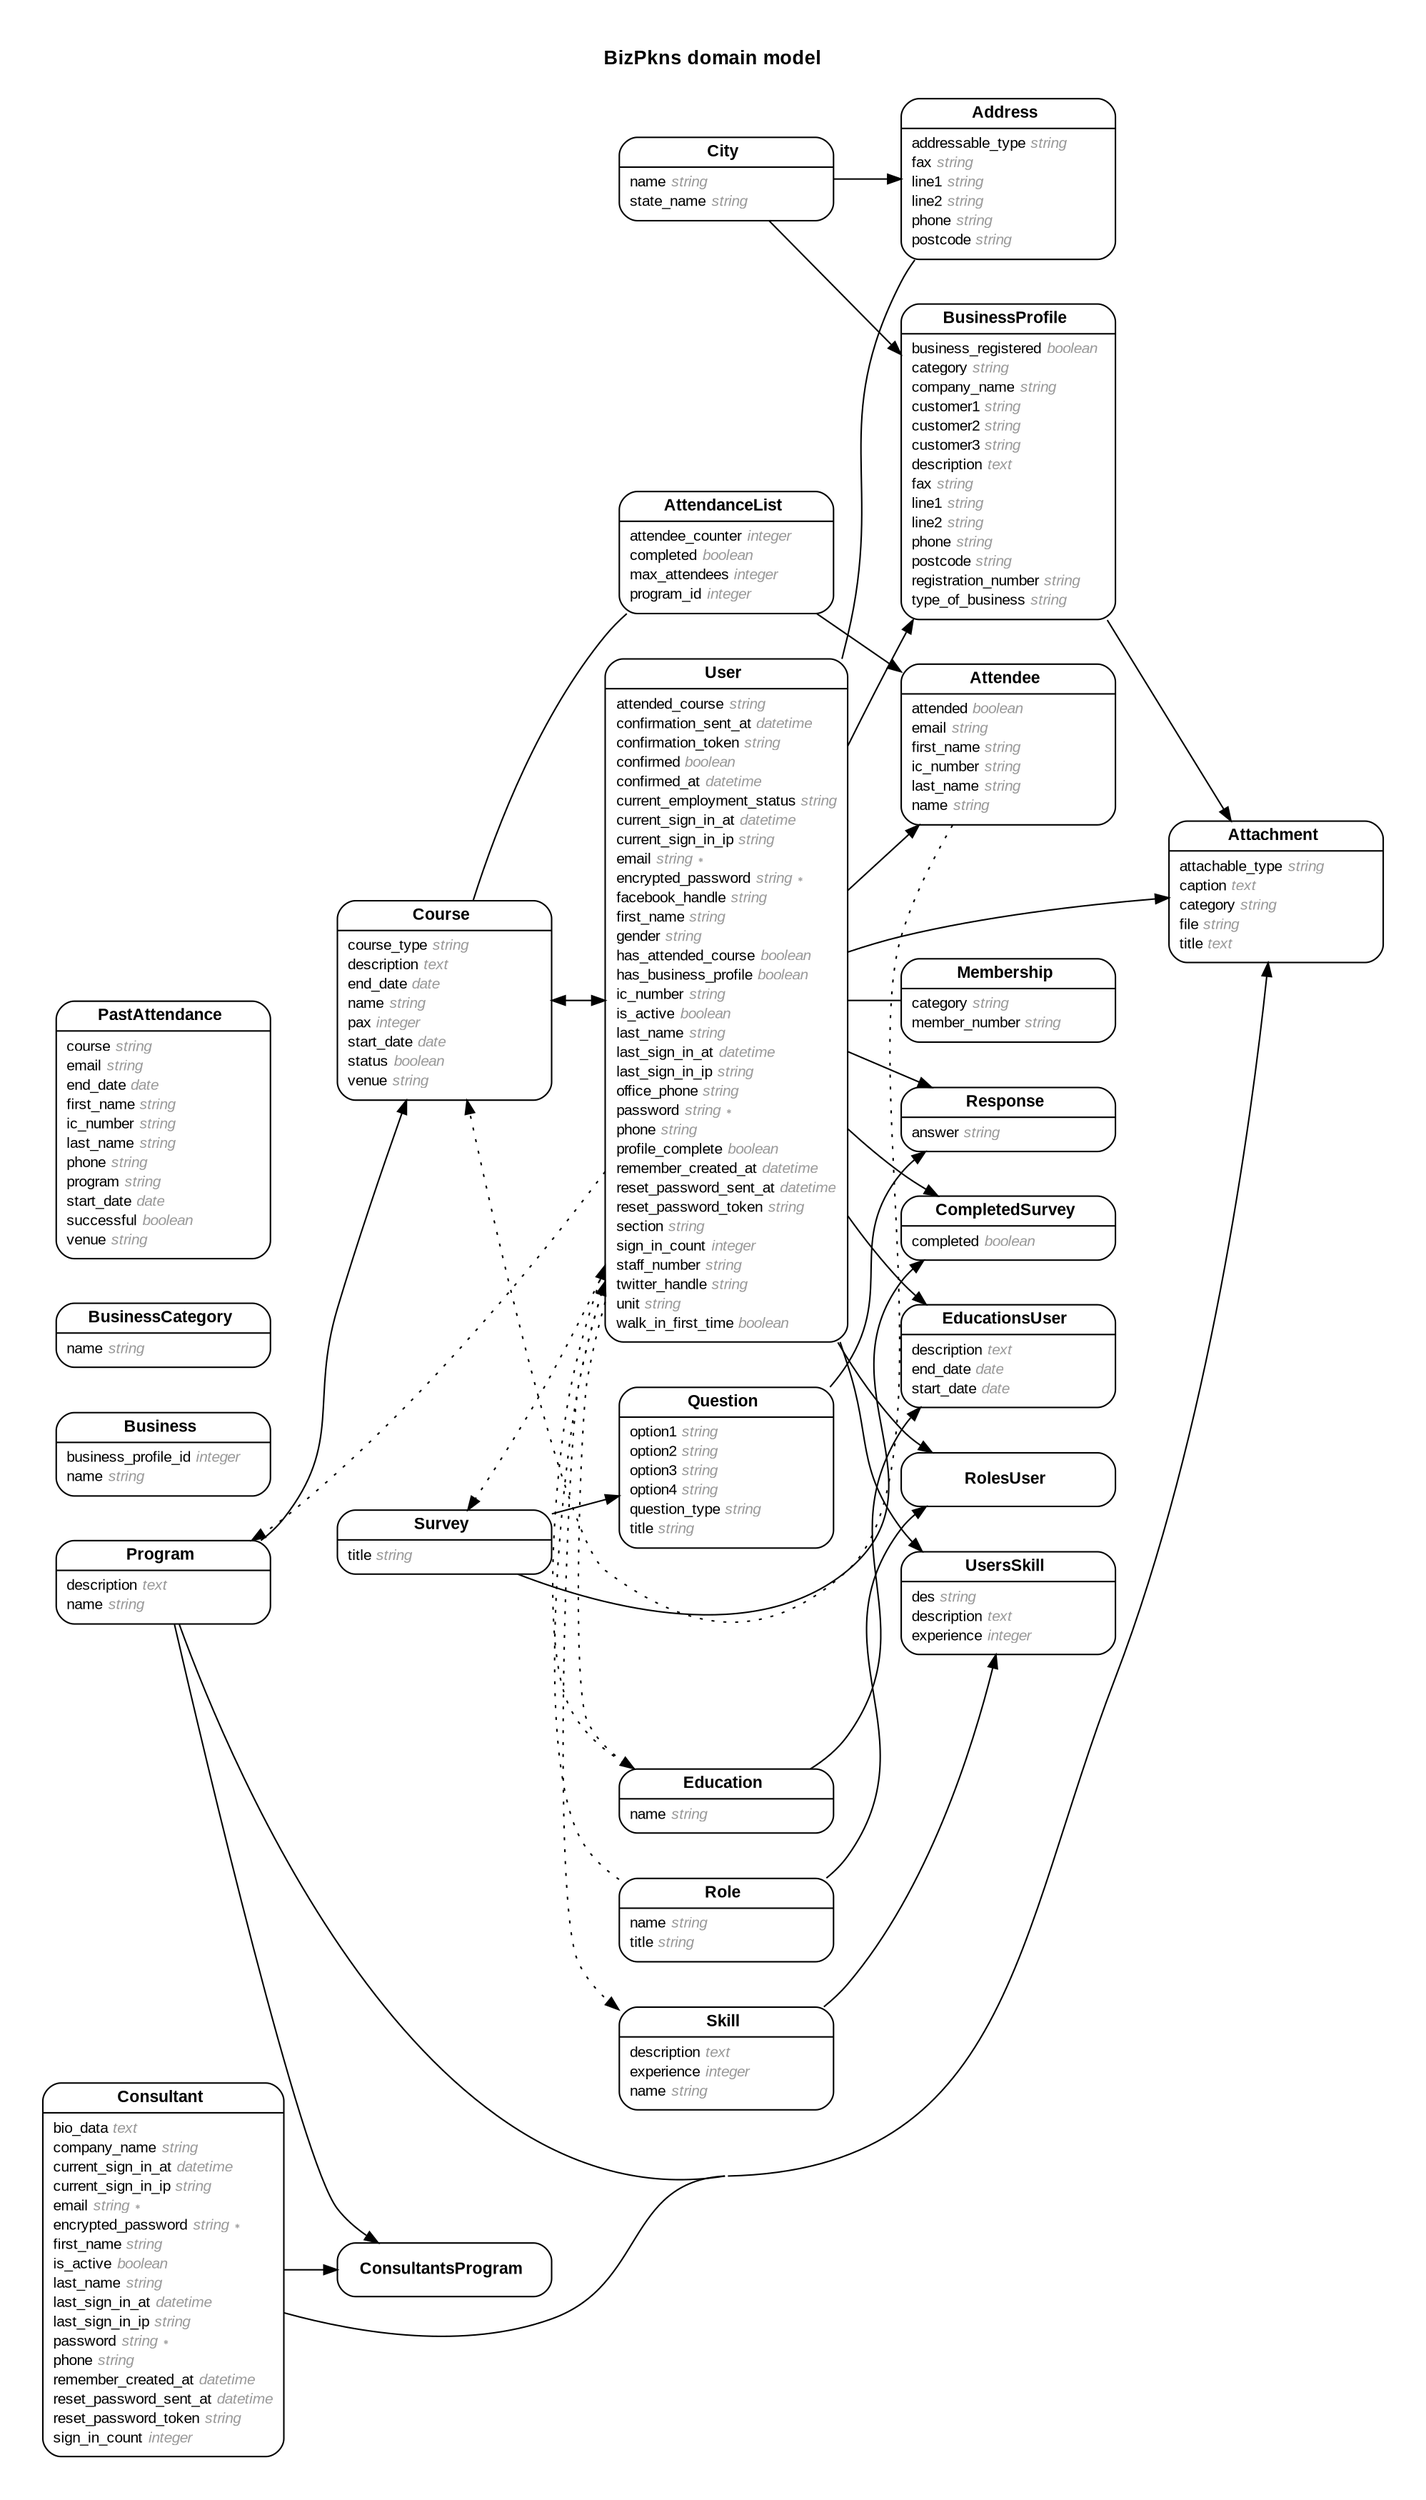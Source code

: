 digraph BizPkns {
rankdir = "LR";
ranksep = "0.5";
nodesep = "0.4";
pad = "0.4,0.4";
margin = "0,0";
concentrate = "true";
labelloc = "t";
fontsize = "13";
fontname = "Arial Bold";
node[ shape  =  "Mrecord" , fontsize  =  "10" , fontname  =  "Arial" , margin  =  "0.07,0.05" , penwidth  =  "1.0"];
edge[ fontname  =  "Arial" , fontsize  =  "7" , dir  =  "both" , arrowsize  =  "0.9" , penwidth  =  "1.0" , labelangle  =  "32" , labeldistance  =  "1.8"];
label = "BizPkns domain model\n\n";
m_Address [label = <<table border="0" align="center" cellspacing="0.5" cellpadding="0" width="134">
  <tr><td align="center" valign="bottom" width="130"><font face="Arial Bold" point-size="11">Address</font></td></tr>
</table>
|
<table border="0" align="left" cellspacing="2" cellpadding="0" width="134">
  <tr><td align="left" width="130" port="addressable_type">addressable_type <font face="Arial Italic" color="grey60">string</font></td></tr>
  <tr><td align="left" width="130" port="fax">fax <font face="Arial Italic" color="grey60">string</font></td></tr>
  <tr><td align="left" width="130" port="line1">line1 <font face="Arial Italic" color="grey60">string</font></td></tr>
  <tr><td align="left" width="130" port="line2">line2 <font face="Arial Italic" color="grey60">string</font></td></tr>
  <tr><td align="left" width="130" port="phone">phone <font face="Arial Italic" color="grey60">string</font></td></tr>
  <tr><td align="left" width="130" port="postcode">postcode <font face="Arial Italic" color="grey60">string</font></td></tr>
</table>
>];
m_Attachment [label = <<table border="0" align="center" cellspacing="0.5" cellpadding="0" width="134">
  <tr><td align="center" valign="bottom" width="130"><font face="Arial Bold" point-size="11">Attachment</font></td></tr>
</table>
|
<table border="0" align="left" cellspacing="2" cellpadding="0" width="134">
  <tr><td align="left" width="130" port="attachable_type">attachable_type <font face="Arial Italic" color="grey60">string</font></td></tr>
  <tr><td align="left" width="130" port="caption">caption <font face="Arial Italic" color="grey60">text</font></td></tr>
  <tr><td align="left" width="130" port="category">category <font face="Arial Italic" color="grey60">string</font></td></tr>
  <tr><td align="left" width="130" port="file">file <font face="Arial Italic" color="grey60">string</font></td></tr>
  <tr><td align="left" width="130" port="title">title <font face="Arial Italic" color="grey60">text</font></td></tr>
</table>
>];
m_AttendanceList [label = <<table border="0" align="center" cellspacing="0.5" cellpadding="0" width="134">
  <tr><td align="center" valign="bottom" width="130"><font face="Arial Bold" point-size="11">AttendanceList</font></td></tr>
</table>
|
<table border="0" align="left" cellspacing="2" cellpadding="0" width="134">
  <tr><td align="left" width="130" port="attendee_counter">attendee_counter <font face="Arial Italic" color="grey60">integer</font></td></tr>
  <tr><td align="left" width="130" port="completed">completed <font face="Arial Italic" color="grey60">boolean</font></td></tr>
  <tr><td align="left" width="130" port="max_attendees">max_attendees <font face="Arial Italic" color="grey60">integer</font></td></tr>
  <tr><td align="left" width="130" port="program_id">program_id <font face="Arial Italic" color="grey60">integer</font></td></tr>
</table>
>];
m_Attendee [label = <<table border="0" align="center" cellspacing="0.5" cellpadding="0" width="134">
  <tr><td align="center" valign="bottom" width="130"><font face="Arial Bold" point-size="11">Attendee</font></td></tr>
</table>
|
<table border="0" align="left" cellspacing="2" cellpadding="0" width="134">
  <tr><td align="left" width="130" port="attended">attended <font face="Arial Italic" color="grey60">boolean</font></td></tr>
  <tr><td align="left" width="130" port="email">email <font face="Arial Italic" color="grey60">string</font></td></tr>
  <tr><td align="left" width="130" port="first_name">first_name <font face="Arial Italic" color="grey60">string</font></td></tr>
  <tr><td align="left" width="130" port="ic_number">ic_number <font face="Arial Italic" color="grey60">string</font></td></tr>
  <tr><td align="left" width="130" port="last_name">last_name <font face="Arial Italic" color="grey60">string</font></td></tr>
  <tr><td align="left" width="130" port="name">name <font face="Arial Italic" color="grey60">string</font></td></tr>
</table>
>];
m_Business [label = <<table border="0" align="center" cellspacing="0.5" cellpadding="0" width="134">
  <tr><td align="center" valign="bottom" width="130"><font face="Arial Bold" point-size="11">Business</font></td></tr>
</table>
|
<table border="0" align="left" cellspacing="2" cellpadding="0" width="134">
  <tr><td align="left" width="130" port="business_profile_id">business_profile_id <font face="Arial Italic" color="grey60">integer</font></td></tr>
  <tr><td align="left" width="130" port="name">name <font face="Arial Italic" color="grey60">string</font></td></tr>
</table>
>];
m_BusinessCategory [label = <<table border="0" align="center" cellspacing="0.5" cellpadding="0" width="134">
  <tr><td align="center" valign="bottom" width="130"><font face="Arial Bold" point-size="11">BusinessCategory</font></td></tr>
</table>
|
<table border="0" align="left" cellspacing="2" cellpadding="0" width="134">
  <tr><td align="left" width="130" port="name">name <font face="Arial Italic" color="grey60">string</font></td></tr>
</table>
>];
m_BusinessProfile [label = <<table border="0" align="center" cellspacing="0.5" cellpadding="0" width="134">
  <tr><td align="center" valign="bottom" width="130"><font face="Arial Bold" point-size="11">BusinessProfile</font></td></tr>
</table>
|
<table border="0" align="left" cellspacing="2" cellpadding="0" width="134">
  <tr><td align="left" width="130" port="business_registered">business_registered <font face="Arial Italic" color="grey60">boolean</font></td></tr>
  <tr><td align="left" width="130" port="category">category <font face="Arial Italic" color="grey60">string</font></td></tr>
  <tr><td align="left" width="130" port="company_name">company_name <font face="Arial Italic" color="grey60">string</font></td></tr>
  <tr><td align="left" width="130" port="customer1">customer1 <font face="Arial Italic" color="grey60">string</font></td></tr>
  <tr><td align="left" width="130" port="customer2">customer2 <font face="Arial Italic" color="grey60">string</font></td></tr>
  <tr><td align="left" width="130" port="customer3">customer3 <font face="Arial Italic" color="grey60">string</font></td></tr>
  <tr><td align="left" width="130" port="description">description <font face="Arial Italic" color="grey60">text</font></td></tr>
  <tr><td align="left" width="130" port="fax">fax <font face="Arial Italic" color="grey60">string</font></td></tr>
  <tr><td align="left" width="130" port="line1">line1 <font face="Arial Italic" color="grey60">string</font></td></tr>
  <tr><td align="left" width="130" port="line2">line2 <font face="Arial Italic" color="grey60">string</font></td></tr>
  <tr><td align="left" width="130" port="phone">phone <font face="Arial Italic" color="grey60">string</font></td></tr>
  <tr><td align="left" width="130" port="postcode">postcode <font face="Arial Italic" color="grey60">string</font></td></tr>
  <tr><td align="left" width="130" port="registration_number">registration_number <font face="Arial Italic" color="grey60">string</font></td></tr>
  <tr><td align="left" width="130" port="type_of_business">type_of_business <font face="Arial Italic" color="grey60">string</font></td></tr>
</table>
>];
m_City [label = <<table border="0" align="center" cellspacing="0.5" cellpadding="0" width="134">
  <tr><td align="center" valign="bottom" width="130"><font face="Arial Bold" point-size="11">City</font></td></tr>
</table>
|
<table border="0" align="left" cellspacing="2" cellpadding="0" width="134">
  <tr><td align="left" width="130" port="name">name <font face="Arial Italic" color="grey60">string</font></td></tr>
  <tr><td align="left" width="130" port="state_name">state_name <font face="Arial Italic" color="grey60">string</font></td></tr>
</table>
>];
m_CompletedSurvey [label = <<table border="0" align="center" cellspacing="0.5" cellpadding="0" width="134">
  <tr><td align="center" valign="bottom" width="130"><font face="Arial Bold" point-size="11">CompletedSurvey</font></td></tr>
</table>
|
<table border="0" align="left" cellspacing="2" cellpadding="0" width="134">
  <tr><td align="left" width="130" port="completed">completed <font face="Arial Italic" color="grey60">boolean</font></td></tr>
</table>
>];
m_Consultant [label = <<table border="0" align="center" cellspacing="0.5" cellpadding="0" width="134">
  <tr><td align="center" valign="bottom" width="130"><font face="Arial Bold" point-size="11">Consultant</font></td></tr>
</table>
|
<table border="0" align="left" cellspacing="2" cellpadding="0" width="134">
  <tr><td align="left" width="130" port="bio_data">bio_data <font face="Arial Italic" color="grey60">text</font></td></tr>
  <tr><td align="left" width="130" port="company_name">company_name <font face="Arial Italic" color="grey60">string</font></td></tr>
  <tr><td align="left" width="130" port="current_sign_in_at">current_sign_in_at <font face="Arial Italic" color="grey60">datetime</font></td></tr>
  <tr><td align="left" width="130" port="current_sign_in_ip">current_sign_in_ip <font face="Arial Italic" color="grey60">string</font></td></tr>
  <tr><td align="left" width="130" port="email">email <font face="Arial Italic" color="grey60">string ∗</font></td></tr>
  <tr><td align="left" width="130" port="encrypted_password">encrypted_password <font face="Arial Italic" color="grey60">string ∗</font></td></tr>
  <tr><td align="left" width="130" port="first_name">first_name <font face="Arial Italic" color="grey60">string</font></td></tr>
  <tr><td align="left" width="130" port="is_active">is_active <font face="Arial Italic" color="grey60">boolean</font></td></tr>
  <tr><td align="left" width="130" port="last_name">last_name <font face="Arial Italic" color="grey60">string</font></td></tr>
  <tr><td align="left" width="130" port="last_sign_in_at">last_sign_in_at <font face="Arial Italic" color="grey60">datetime</font></td></tr>
  <tr><td align="left" width="130" port="last_sign_in_ip">last_sign_in_ip <font face="Arial Italic" color="grey60">string</font></td></tr>
  <tr><td align="left" width="130" port="password">password <font face="Arial Italic" color="grey60">string ∗</font></td></tr>
  <tr><td align="left" width="130" port="phone">phone <font face="Arial Italic" color="grey60">string</font></td></tr>
  <tr><td align="left" width="130" port="remember_created_at">remember_created_at <font face="Arial Italic" color="grey60">datetime</font></td></tr>
  <tr><td align="left" width="130" port="reset_password_sent_at">reset_password_sent_at <font face="Arial Italic" color="grey60">datetime</font></td></tr>
  <tr><td align="left" width="130" port="reset_password_token">reset_password_token <font face="Arial Italic" color="grey60">string</font></td></tr>
  <tr><td align="left" width="130" port="sign_in_count">sign_in_count <font face="Arial Italic" color="grey60">integer</font></td></tr>
</table>
>];
m_ConsultantsProgram [label = <<table border="0" align="center" cellspacing="0.5" cellpadding="0" width="134">
  <tr><td align="center" valign="bottom" width="130"><font face="Arial Bold" point-size="11">ConsultantsProgram</font></td></tr>
</table>
>];
m_Course [label = <<table border="0" align="center" cellspacing="0.5" cellpadding="0" width="134">
  <tr><td align="center" valign="bottom" width="130"><font face="Arial Bold" point-size="11">Course</font></td></tr>
</table>
|
<table border="0" align="left" cellspacing="2" cellpadding="0" width="134">
  <tr><td align="left" width="130" port="course_type">course_type <font face="Arial Italic" color="grey60">string</font></td></tr>
  <tr><td align="left" width="130" port="description">description <font face="Arial Italic" color="grey60">text</font></td></tr>
  <tr><td align="left" width="130" port="end_date">end_date <font face="Arial Italic" color="grey60">date</font></td></tr>
  <tr><td align="left" width="130" port="name">name <font face="Arial Italic" color="grey60">string</font></td></tr>
  <tr><td align="left" width="130" port="pax">pax <font face="Arial Italic" color="grey60">integer</font></td></tr>
  <tr><td align="left" width="130" port="start_date">start_date <font face="Arial Italic" color="grey60">date</font></td></tr>
  <tr><td align="left" width="130" port="status">status <font face="Arial Italic" color="grey60">boolean</font></td></tr>
  <tr><td align="left" width="130" port="venue">venue <font face="Arial Italic" color="grey60">string</font></td></tr>
</table>
>];
m_Education [label = <<table border="0" align="center" cellspacing="0.5" cellpadding="0" width="134">
  <tr><td align="center" valign="bottom" width="130"><font face="Arial Bold" point-size="11">Education</font></td></tr>
</table>
|
<table border="0" align="left" cellspacing="2" cellpadding="0" width="134">
  <tr><td align="left" width="130" port="name">name <font face="Arial Italic" color="grey60">string</font></td></tr>
</table>
>];
m_EducationsUser [label = <<table border="0" align="center" cellspacing="0.5" cellpadding="0" width="134">
  <tr><td align="center" valign="bottom" width="130"><font face="Arial Bold" point-size="11">EducationsUser</font></td></tr>
</table>
|
<table border="0" align="left" cellspacing="2" cellpadding="0" width="134">
  <tr><td align="left" width="130" port="description">description <font face="Arial Italic" color="grey60">text</font></td></tr>
  <tr><td align="left" width="130" port="end_date">end_date <font face="Arial Italic" color="grey60">date</font></td></tr>
  <tr><td align="left" width="130" port="start_date">start_date <font face="Arial Italic" color="grey60">date</font></td></tr>
</table>
>];
m_Membership [label = <<table border="0" align="center" cellspacing="0.5" cellpadding="0" width="134">
  <tr><td align="center" valign="bottom" width="130"><font face="Arial Bold" point-size="11">Membership</font></td></tr>
</table>
|
<table border="0" align="left" cellspacing="2" cellpadding="0" width="134">
  <tr><td align="left" width="130" port="category">category <font face="Arial Italic" color="grey60">string</font></td></tr>
  <tr><td align="left" width="130" port="member_number">member_number <font face="Arial Italic" color="grey60">string</font></td></tr>
</table>
>];
m_PastAttendance [label = <<table border="0" align="center" cellspacing="0.5" cellpadding="0" width="134">
  <tr><td align="center" valign="bottom" width="130"><font face="Arial Bold" point-size="11">PastAttendance</font></td></tr>
</table>
|
<table border="0" align="left" cellspacing="2" cellpadding="0" width="134">
  <tr><td align="left" width="130" port="course">course <font face="Arial Italic" color="grey60">string</font></td></tr>
  <tr><td align="left" width="130" port="email">email <font face="Arial Italic" color="grey60">string</font></td></tr>
  <tr><td align="left" width="130" port="end_date">end_date <font face="Arial Italic" color="grey60">date</font></td></tr>
  <tr><td align="left" width="130" port="first_name">first_name <font face="Arial Italic" color="grey60">string</font></td></tr>
  <tr><td align="left" width="130" port="ic_number">ic_number <font face="Arial Italic" color="grey60">string</font></td></tr>
  <tr><td align="left" width="130" port="last_name">last_name <font face="Arial Italic" color="grey60">string</font></td></tr>
  <tr><td align="left" width="130" port="phone">phone <font face="Arial Italic" color="grey60">string</font></td></tr>
  <tr><td align="left" width="130" port="program">program <font face="Arial Italic" color="grey60">string</font></td></tr>
  <tr><td align="left" width="130" port="start_date">start_date <font face="Arial Italic" color="grey60">date</font></td></tr>
  <tr><td align="left" width="130" port="successful">successful <font face="Arial Italic" color="grey60">boolean</font></td></tr>
  <tr><td align="left" width="130" port="venue">venue <font face="Arial Italic" color="grey60">string</font></td></tr>
</table>
>];
m_Program [label = <<table border="0" align="center" cellspacing="0.5" cellpadding="0" width="134">
  <tr><td align="center" valign="bottom" width="130"><font face="Arial Bold" point-size="11">Program</font></td></tr>
</table>
|
<table border="0" align="left" cellspacing="2" cellpadding="0" width="134">
  <tr><td align="left" width="130" port="description">description <font face="Arial Italic" color="grey60">text</font></td></tr>
  <tr><td align="left" width="130" port="name">name <font face="Arial Italic" color="grey60">string</font></td></tr>
</table>
>];
m_Question [label = <<table border="0" align="center" cellspacing="0.5" cellpadding="0" width="134">
  <tr><td align="center" valign="bottom" width="130"><font face="Arial Bold" point-size="11">Question</font></td></tr>
</table>
|
<table border="0" align="left" cellspacing="2" cellpadding="0" width="134">
  <tr><td align="left" width="130" port="option1">option1 <font face="Arial Italic" color="grey60">string</font></td></tr>
  <tr><td align="left" width="130" port="option2">option2 <font face="Arial Italic" color="grey60">string</font></td></tr>
  <tr><td align="left" width="130" port="option3">option3 <font face="Arial Italic" color="grey60">string</font></td></tr>
  <tr><td align="left" width="130" port="option4">option4 <font face="Arial Italic" color="grey60">string</font></td></tr>
  <tr><td align="left" width="130" port="question_type">question_type <font face="Arial Italic" color="grey60">string</font></td></tr>
  <tr><td align="left" width="130" port="title">title <font face="Arial Italic" color="grey60">string</font></td></tr>
</table>
>];
m_Response [label = <<table border="0" align="center" cellspacing="0.5" cellpadding="0" width="134">
  <tr><td align="center" valign="bottom" width="130"><font face="Arial Bold" point-size="11">Response</font></td></tr>
</table>
|
<table border="0" align="left" cellspacing="2" cellpadding="0" width="134">
  <tr><td align="left" width="130" port="answer">answer <font face="Arial Italic" color="grey60">string</font></td></tr>
</table>
>];
m_Role [label = <<table border="0" align="center" cellspacing="0.5" cellpadding="0" width="134">
  <tr><td align="center" valign="bottom" width="130"><font face="Arial Bold" point-size="11">Role</font></td></tr>
</table>
|
<table border="0" align="left" cellspacing="2" cellpadding="0" width="134">
  <tr><td align="left" width="130" port="name">name <font face="Arial Italic" color="grey60">string</font></td></tr>
  <tr><td align="left" width="130" port="title">title <font face="Arial Italic" color="grey60">string</font></td></tr>
</table>
>];
m_RolesUser [label = <<table border="0" align="center" cellspacing="0.5" cellpadding="0" width="134">
  <tr><td align="center" valign="bottom" width="130"><font face="Arial Bold" point-size="11">RolesUser</font></td></tr>
</table>
>];
m_Skill [label = <<table border="0" align="center" cellspacing="0.5" cellpadding="0" width="134">
  <tr><td align="center" valign="bottom" width="130"><font face="Arial Bold" point-size="11">Skill</font></td></tr>
</table>
|
<table border="0" align="left" cellspacing="2" cellpadding="0" width="134">
  <tr><td align="left" width="130" port="description">description <font face="Arial Italic" color="grey60">text</font></td></tr>
  <tr><td align="left" width="130" port="experience">experience <font face="Arial Italic" color="grey60">integer</font></td></tr>
  <tr><td align="left" width="130" port="name">name <font face="Arial Italic" color="grey60">string</font></td></tr>
</table>
>];
m_Survey [label = <<table border="0" align="center" cellspacing="0.5" cellpadding="0" width="134">
  <tr><td align="center" valign="bottom" width="130"><font face="Arial Bold" point-size="11">Survey</font></td></tr>
</table>
|
<table border="0" align="left" cellspacing="2" cellpadding="0" width="134">
  <tr><td align="left" width="130" port="title">title <font face="Arial Italic" color="grey60">string</font></td></tr>
</table>
>];
m_User [label = <<table border="0" align="center" cellspacing="0.5" cellpadding="0" width="134">
  <tr><td align="center" valign="bottom" width="130"><font face="Arial Bold" point-size="11">User</font></td></tr>
</table>
|
<table border="0" align="left" cellspacing="2" cellpadding="0" width="134">
  <tr><td align="left" width="130" port="attended_course">attended_course <font face="Arial Italic" color="grey60">string</font></td></tr>
  <tr><td align="left" width="130" port="confirmation_sent_at">confirmation_sent_at <font face="Arial Italic" color="grey60">datetime</font></td></tr>
  <tr><td align="left" width="130" port="confirmation_token">confirmation_token <font face="Arial Italic" color="grey60">string</font></td></tr>
  <tr><td align="left" width="130" port="confirmed">confirmed <font face="Arial Italic" color="grey60">boolean</font></td></tr>
  <tr><td align="left" width="130" port="confirmed_at">confirmed_at <font face="Arial Italic" color="grey60">datetime</font></td></tr>
  <tr><td align="left" width="130" port="current_employment_status">current_employment_status <font face="Arial Italic" color="grey60">string</font></td></tr>
  <tr><td align="left" width="130" port="current_sign_in_at">current_sign_in_at <font face="Arial Italic" color="grey60">datetime</font></td></tr>
  <tr><td align="left" width="130" port="current_sign_in_ip">current_sign_in_ip <font face="Arial Italic" color="grey60">string</font></td></tr>
  <tr><td align="left" width="130" port="email">email <font face="Arial Italic" color="grey60">string ∗</font></td></tr>
  <tr><td align="left" width="130" port="encrypted_password">encrypted_password <font face="Arial Italic" color="grey60">string ∗</font></td></tr>
  <tr><td align="left" width="130" port="facebook_handle">facebook_handle <font face="Arial Italic" color="grey60">string</font></td></tr>
  <tr><td align="left" width="130" port="first_name">first_name <font face="Arial Italic" color="grey60">string</font></td></tr>
  <tr><td align="left" width="130" port="gender">gender <font face="Arial Italic" color="grey60">string</font></td></tr>
  <tr><td align="left" width="130" port="has_attended_course">has_attended_course <font face="Arial Italic" color="grey60">boolean</font></td></tr>
  <tr><td align="left" width="130" port="has_business_profile">has_business_profile <font face="Arial Italic" color="grey60">boolean</font></td></tr>
  <tr><td align="left" width="130" port="ic_number">ic_number <font face="Arial Italic" color="grey60">string</font></td></tr>
  <tr><td align="left" width="130" port="is_active">is_active <font face="Arial Italic" color="grey60">boolean</font></td></tr>
  <tr><td align="left" width="130" port="last_name">last_name <font face="Arial Italic" color="grey60">string</font></td></tr>
  <tr><td align="left" width="130" port="last_sign_in_at">last_sign_in_at <font face="Arial Italic" color="grey60">datetime</font></td></tr>
  <tr><td align="left" width="130" port="last_sign_in_ip">last_sign_in_ip <font face="Arial Italic" color="grey60">string</font></td></tr>
  <tr><td align="left" width="130" port="office_phone">office_phone <font face="Arial Italic" color="grey60">string</font></td></tr>
  <tr><td align="left" width="130" port="password">password <font face="Arial Italic" color="grey60">string ∗</font></td></tr>
  <tr><td align="left" width="130" port="phone">phone <font face="Arial Italic" color="grey60">string</font></td></tr>
  <tr><td align="left" width="130" port="profile_complete">profile_complete <font face="Arial Italic" color="grey60">boolean</font></td></tr>
  <tr><td align="left" width="130" port="remember_created_at">remember_created_at <font face="Arial Italic" color="grey60">datetime</font></td></tr>
  <tr><td align="left" width="130" port="reset_password_sent_at">reset_password_sent_at <font face="Arial Italic" color="grey60">datetime</font></td></tr>
  <tr><td align="left" width="130" port="reset_password_token">reset_password_token <font face="Arial Italic" color="grey60">string</font></td></tr>
  <tr><td align="left" width="130" port="section">section <font face="Arial Italic" color="grey60">string</font></td></tr>
  <tr><td align="left" width="130" port="sign_in_count">sign_in_count <font face="Arial Italic" color="grey60">integer</font></td></tr>
  <tr><td align="left" width="130" port="staff_number">staff_number <font face="Arial Italic" color="grey60">string</font></td></tr>
  <tr><td align="left" width="130" port="twitter_handle">twitter_handle <font face="Arial Italic" color="grey60">string</font></td></tr>
  <tr><td align="left" width="130" port="unit">unit <font face="Arial Italic" color="grey60">string</font></td></tr>
  <tr><td align="left" width="130" port="walk_in_first_time">walk_in_first_time <font face="Arial Italic" color="grey60">boolean</font></td></tr>
</table>
>];
m_UsersSkill [label = <<table border="0" align="center" cellspacing="0.5" cellpadding="0" width="134">
  <tr><td align="center" valign="bottom" width="130"><font face="Arial Bold" point-size="11">UsersSkill</font></td></tr>
</table>
|
<table border="0" align="left" cellspacing="2" cellpadding="0" width="134">
  <tr><td align="left" width="130" port="des">des <font face="Arial Italic" color="grey60">string</font></td></tr>
  <tr><td align="left" width="130" port="description">description <font face="Arial Italic" color="grey60">text</font></td></tr>
  <tr><td align="left" width="130" port="experience">experience <font face="Arial Italic" color="grey60">integer</font></td></tr>
</table>
>];
  m_User -> m_EducationsUser [arrowhead = "normal", arrowtail = "none", weight = "3"];
  m_Education -> m_EducationsUser [arrowhead = "normal", arrowtail = "none", weight = "2"];
  m_Role -> m_RolesUser [arrowhead = "normal", arrowtail = "none", weight = "2"];
  m_Role -> m_User [style = "dotted", arrowhead = "normal", arrowtail = "none", weight = "3", constraint = "false"];
  m_User -> m_BusinessProfile [arrowhead = "normal", arrowtail = "none", weight = "3"];
  m_Course -> m_User [arrowhead = "normal", arrowtail = "normal", weight = "4"];
  m_User -> m_Program [style = "dotted", arrowhead = "normal", arrowtail = "none", weight = "2", constraint = "false"];
  m_User -> m_Address [arrowhead = "none", arrowtail = "none", weight = "1"];
  m_User -> m_UsersSkill [arrowhead = "normal", arrowtail = "none", weight = "3"];
  m_User -> m_Skill [style = "dotted", arrowhead = "normal", arrowtail = "none", weight = "3", constraint = "false"];
  m_User -> m_Education [style = "dotted", arrowhead = "normal", arrowtail = "none", weight = "2", constraint = "false"];
  m_User -> m_Attendee [arrowhead = "normal", arrowtail = "none", weight = "2"];
  m_User -> m_Membership [arrowhead = "none", arrowtail = "none", weight = "2"];
  m_User -> m_RolesUser [arrowhead = "normal", arrowtail = "none", weight = "3"];
  m_User -> m_CompletedSurvey [arrowhead = "normal", arrowtail = "none", weight = "3"];
  m_User -> m_Survey [style = "dotted", arrowhead = "normal", arrowtail = "none", weight = "3", constraint = "false"];
  m_User -> m_Response [arrowhead = "normal", arrowtail = "none", weight = "3"];
  m_User -> m_Question [style = "dotted", arrowhead = "normal", arrowtail = "none", weight = "2", constraint = "false"];
  m_Skill -> m_UsersSkill [arrowhead = "normal", arrowtail = "none", weight = "2"];
  m_Attendee -> m_Course [style = "dotted", arrowhead = "normal", arrowtail = "none", weight = "3", constraint = "false"];
  m_AttendanceList -> m_Attendee [arrowhead = "normal", arrowtail = "none", weight = "2"];
  m_Consultant -> m_ConsultantsProgram [arrowhead = "normal", arrowtail = "none", weight = "2"];
  m_Consultant -> m_Program [style = "dotted", arrowhead = "normal", arrowtail = "none", weight = "2", constraint = "false"];
  m_Course -> m_AttendanceList [arrowhead = "none", arrowtail = "none", weight = "3"];
  m_Program -> m_Course [arrowhead = "normal", arrowtail = "none", weight = "3"];
  m_Education -> m_User [style = "dotted", arrowhead = "normal", arrowtail = "none", weight = "1", constraint = "false"];
  m_Program -> m_ConsultantsProgram [arrowhead = "normal", arrowtail = "none", weight = "2"];
  m_City -> m_Address [arrowhead = "normal", arrowtail = "none", weight = "2"];
  m_BusinessProfile -> m_Attachment [arrowhead = "normal", arrowtail = "none", weight = "1"];
  m_Consultant -> m_Attachment [arrowhead = "normal", arrowtail = "none", weight = "1"];
  m_Program -> m_Attachment [arrowhead = "normal", arrowtail = "none", weight = "1"];
  m_User -> m_Attachment [arrowhead = "normal", arrowtail = "none", weight = "1"];
  m_City -> m_BusinessProfile [arrowhead = "normal", arrowtail = "none", weight = "1"];
  m_Survey -> m_CompletedSurvey [arrowhead = "normal", arrowtail = "none", weight = "2"];
  m_Survey -> m_Question [arrowhead = "normal", arrowtail = "none", weight = "2"];
  m_Question -> m_Response [arrowhead = "normal", arrowtail = "none", weight = "2"];
}
